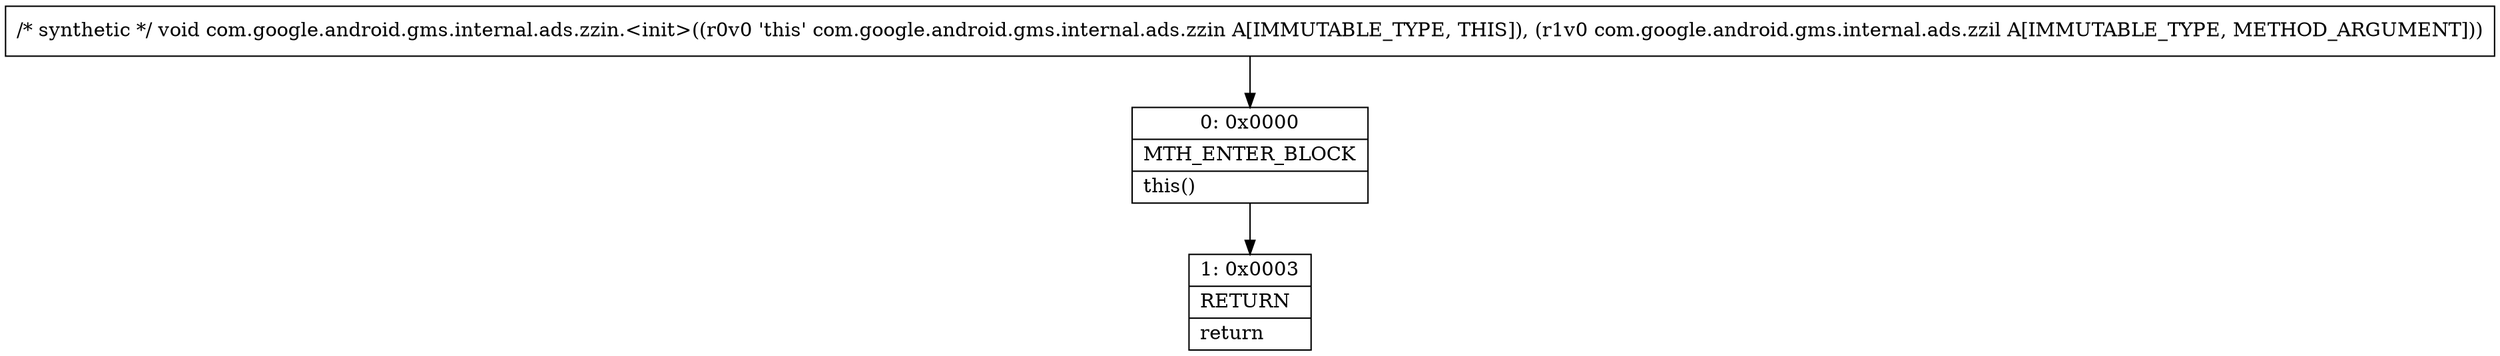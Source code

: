 digraph "CFG forcom.google.android.gms.internal.ads.zzin.\<init\>(Lcom\/google\/android\/gms\/internal\/ads\/zzil;)V" {
Node_0 [shape=record,label="{0\:\ 0x0000|MTH_ENTER_BLOCK\l|this()\l}"];
Node_1 [shape=record,label="{1\:\ 0x0003|RETURN\l|return\l}"];
MethodNode[shape=record,label="{\/* synthetic *\/ void com.google.android.gms.internal.ads.zzin.\<init\>((r0v0 'this' com.google.android.gms.internal.ads.zzin A[IMMUTABLE_TYPE, THIS]), (r1v0 com.google.android.gms.internal.ads.zzil A[IMMUTABLE_TYPE, METHOD_ARGUMENT])) }"];
MethodNode -> Node_0;
Node_0 -> Node_1;
}

